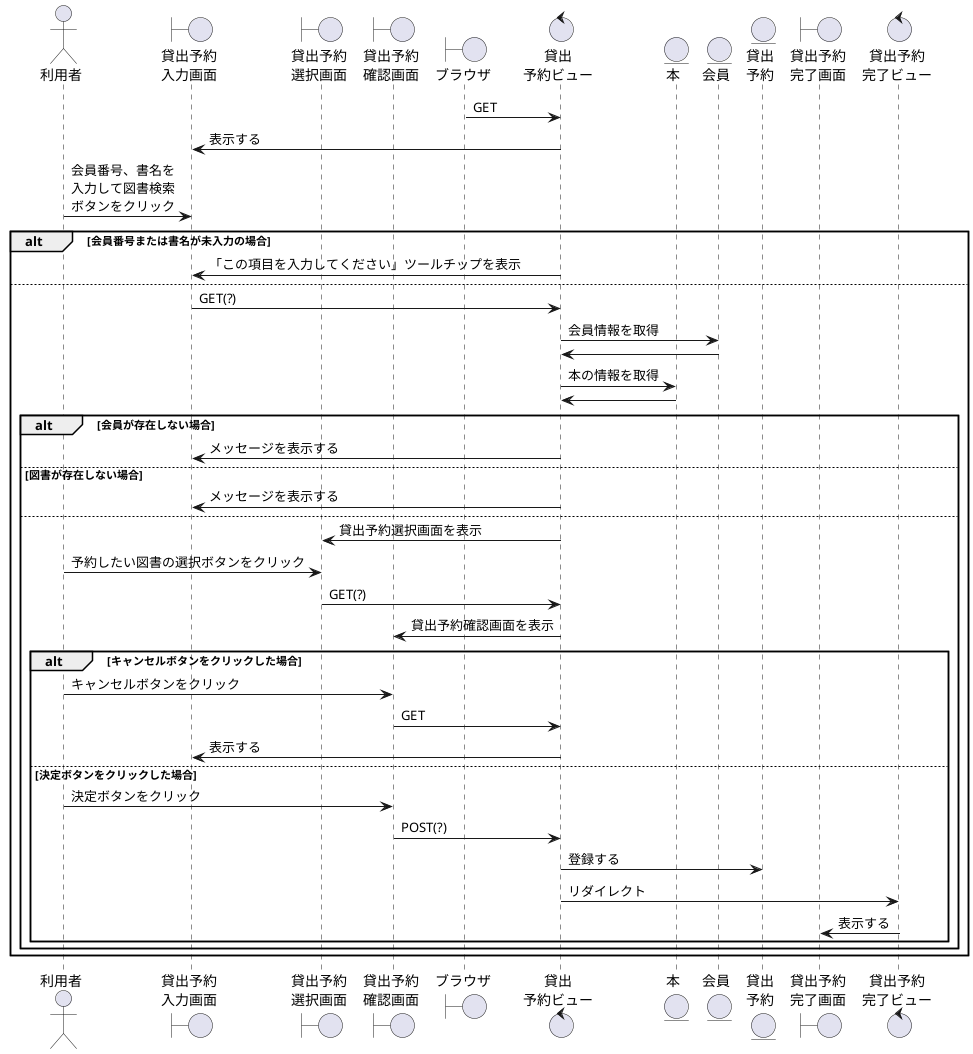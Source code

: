 @startuml KY

actor "利用者" as user
boundary "貸出予約\n入力画面" as KYKs
boundary "貸出予約\n選択画面" as KYs
boundary "貸出予約\n確認画面" as KYChecks
boundary "ブラウザ" as brz
control "貸出\n予約ビュー" as KYv
entity "本" as book
entity "会員" as member
entity "貸出\n予約" as KY
boundary "貸出予約\n完了画面" as KYOKs
control "貸出予約\n完了ビュー" as KYOKv

brz -> KYv: GET
KYKs <- KYv: 表示する

user -> KYKs: 会員番号、書名を\n入力して図書検索\nボタンをクリック
alt 会員番号または書名が未入力の場合
    KYKs <- KYv: 「この項目を入力してください」ツールチップを表示
else 
    KYKs -> KYv: GET(?)
    KYv -> member: 会員情報を取得
    KYv <- member
    KYv -> book: 本の情報を取得
    KYv <- book
    alt 会員が存在しない場合
        KYKs <- KYv: メッセージを表示する
    else 図書が存在しない場合
        KYKs <- KYv: メッセージを表示する
    else 
        KYs <- KYv: 貸出予約選択画面を表示
        user -> KYs: 予約したい図書の選択ボタンをクリック
        KYs -> KYv: GET(?)
        KYChecks <- KYv: 貸出予約確認画面を表示
        alt キャンセルボタンをクリックした場合
            user -> KYChecks: キャンセルボタンをクリック
            KYChecks -> KYv:GET
            KYKs <- KYv:表示する
        else 決定ボタンをクリックした場合
            user -> KYChecks: 決定ボタンをクリック
            KYChecks -> KYv: POST(?)
            KYv -> KY: 登録する
            KYv -> KYOKv: リダイレクト
            KYOKs <- KYOKv: 表示する
        end    
    end
end

@enduml